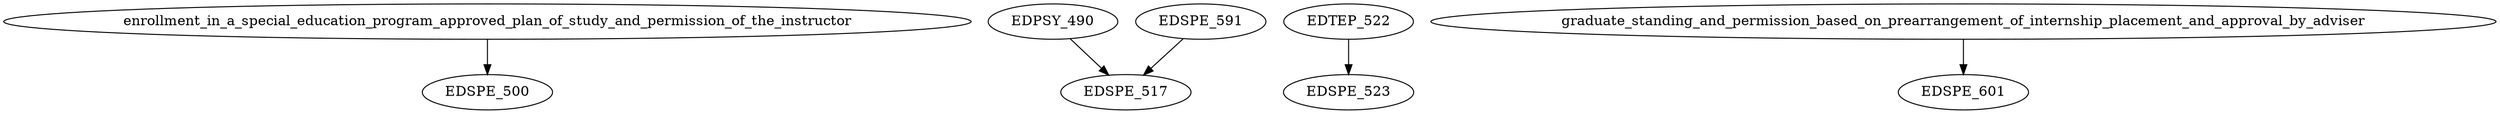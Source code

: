 digraph G {
    edge [color=black];
    enrollment_in_a_special_education_program_approved_plan_of_study_and_permission_of_the_instructor -> EDSPE_500;
    edge [color=black];
    EDPSY_490 -> EDSPE_517;
    EDSPE_591 -> EDSPE_517;
    edge [color=black];
    EDTEP_522 -> EDSPE_523;
    edge [color=black];
    graduate_standing_and_permission_based_on_prearrangement_of_internship_placement_and_approval_by_adviser -> EDSPE_601;
}
